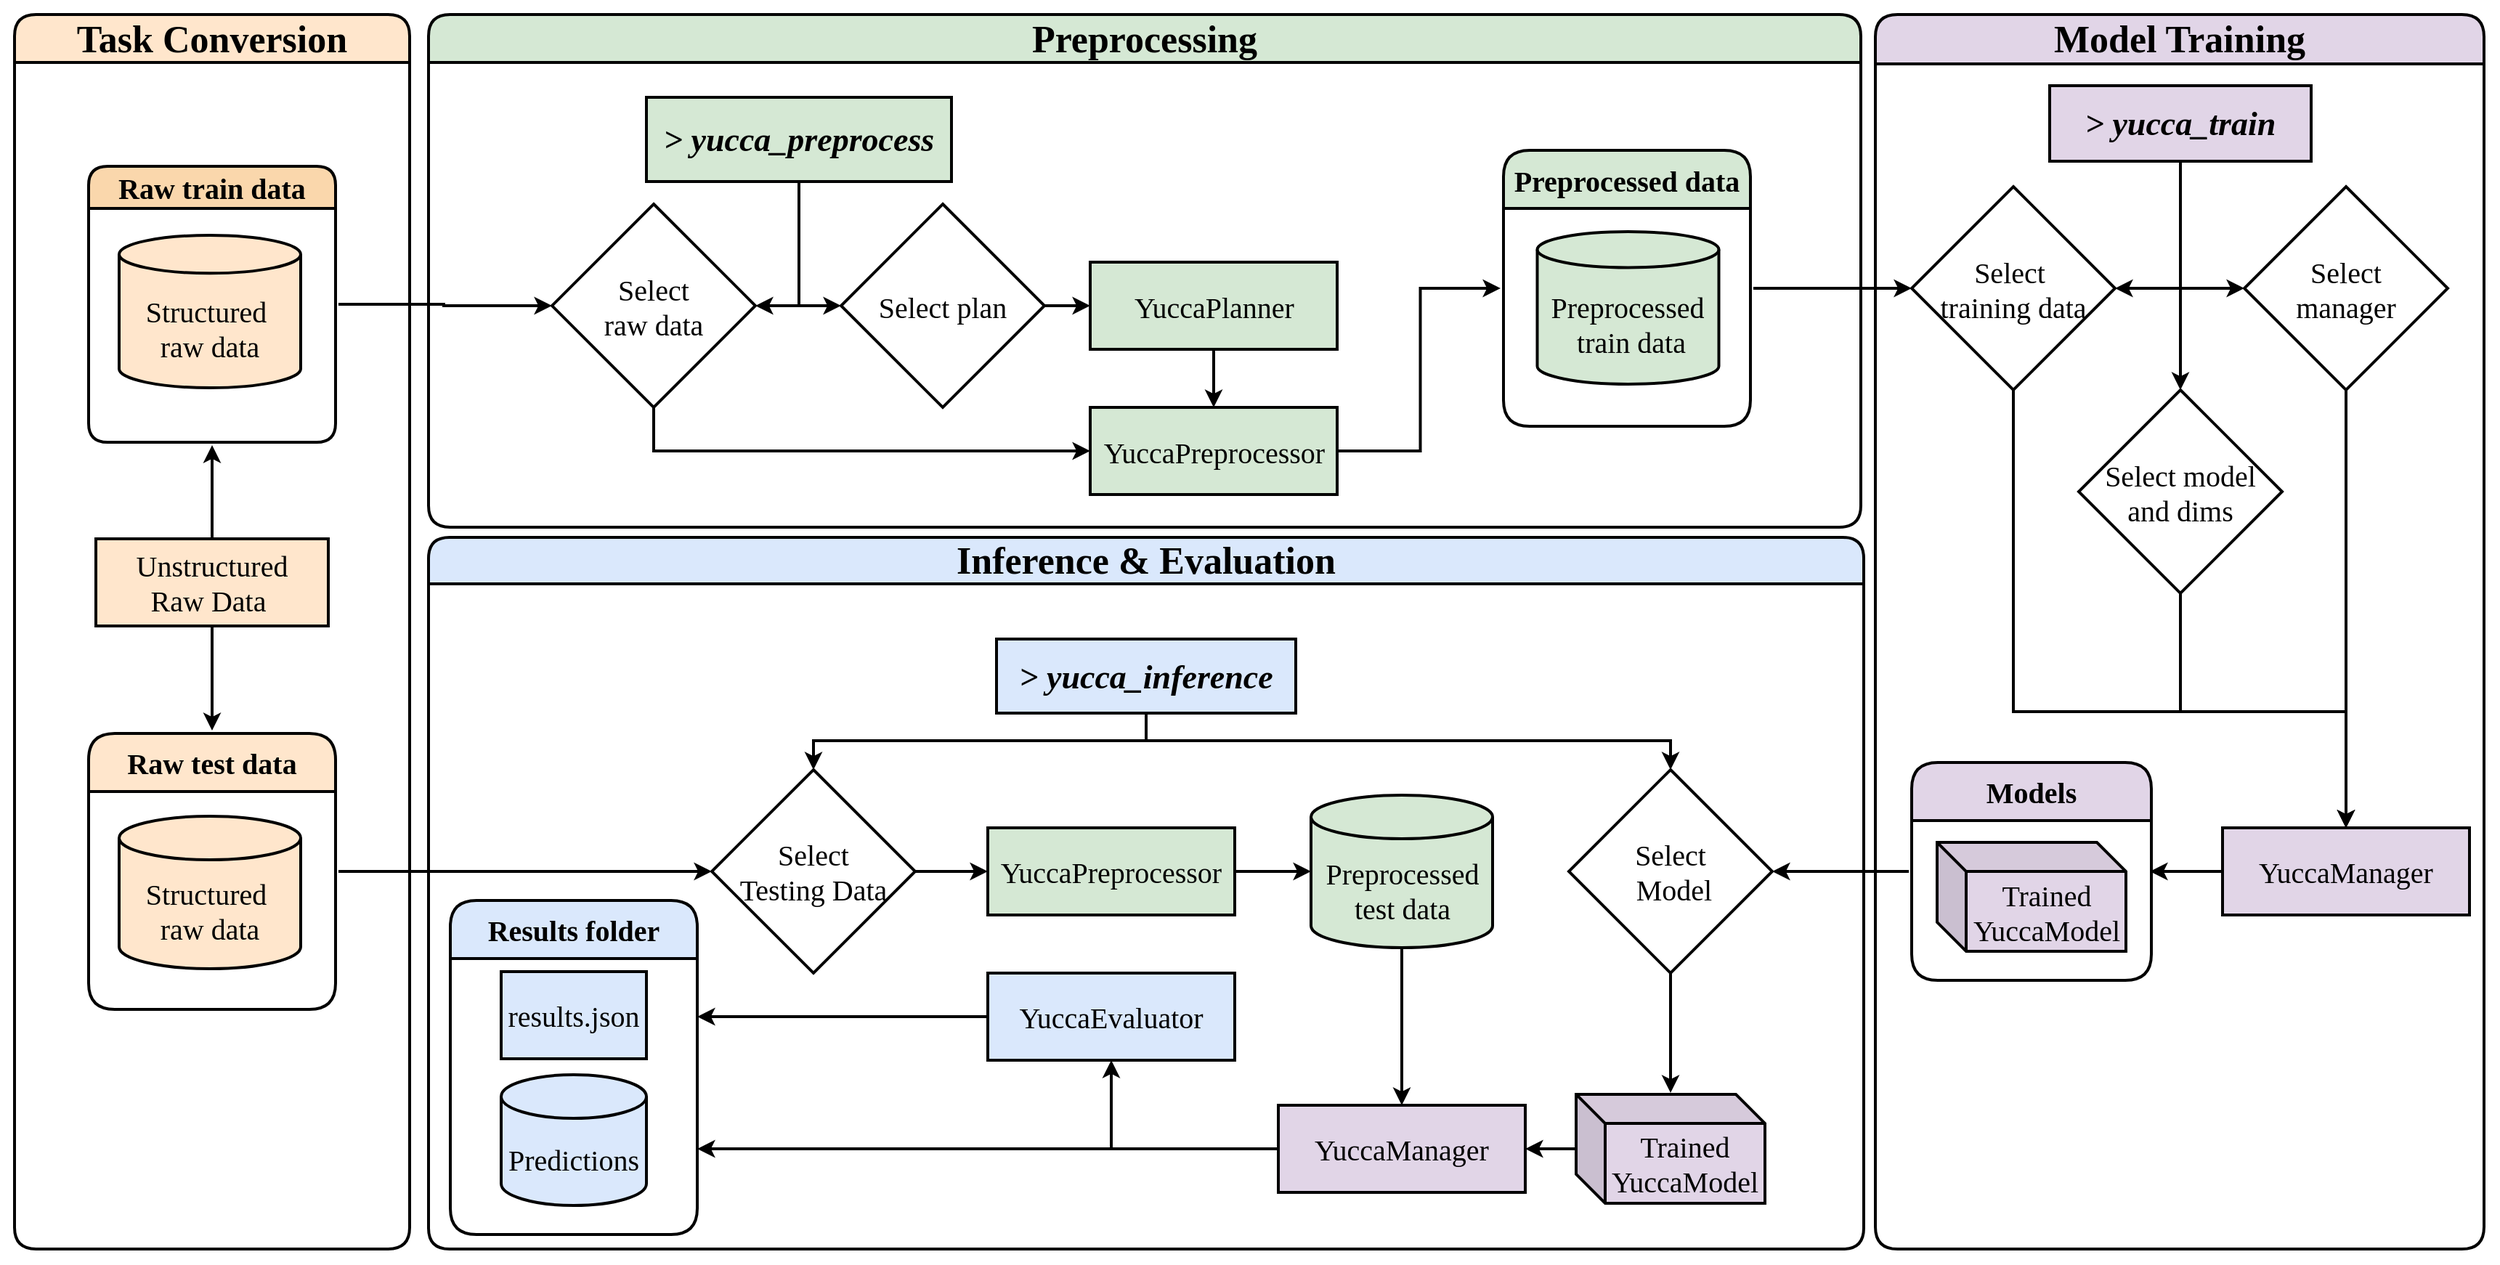 <mxfile version="24.7.1" type="device">
  <diagram id="C5RBs43oDa-KdzZeNtuy" name="Page-1">
    <mxGraphModel dx="5548" dy="-369" grid="1" gridSize="10" guides="1" tooltips="1" connect="1" arrows="1" fold="1" page="1" pageScale="1" pageWidth="1169" pageHeight="827" background="#FFFFFF" math="0" shadow="0">
      <root>
        <mxCell id="WIyWlLk6GJQsqaUBKTNV-0" />
        <mxCell id="WIyWlLk6GJQsqaUBKTNV-1" parent="WIyWlLk6GJQsqaUBKTNV-0" />
        <mxCell id="JBLoFVmNclSvS-BmnXLf-39" value="" style="rounded=0;whiteSpace=wrap;html=1;strokeColor=none;backgroundOutline=0;fillColor=default;fontSize=20;strokeWidth=2;" parent="WIyWlLk6GJQsqaUBKTNV-1" vertex="1">
          <mxGeometry x="-4670" y="840" width="1720" height="870" as="geometry" />
        </mxCell>
        <mxCell id="nukTErjkGAY1zJH9waXO-122" value="&lt;font style=&quot;font-size: 26px;&quot; face=&quot;Times New Roman&quot;&gt;Preprocessing&lt;/font&gt;" style="swimlane;whiteSpace=wrap;html=1;startSize=33;fillColor=#d5e8d4;strokeColor=#000000;swimlaneFillColor=none;fillStyle=auto;perimeterSpacing=2;labelBackgroundColor=none;rounded=1;strokeWidth=2;fontSize=26;" parent="WIyWlLk6GJQsqaUBKTNV-1" vertex="1">
          <mxGeometry x="-4375" y="850" width="986" height="353" as="geometry" />
        </mxCell>
        <mxCell id="nukTErjkGAY1zJH9waXO-96" value="&lt;i style=&quot;font-size: 23px;&quot;&gt;&lt;font style=&quot;font-size: 23px;&quot;&gt;&lt;span style=&quot;font-size: 23px;&quot;&gt;&amp;gt; yucca_preprocess&lt;/span&gt;&lt;/font&gt;&lt;/i&gt;" style="rounded=0;whiteSpace=wrap;html=1;fontSize=23;glass=0;strokeWidth=2;shadow=0;fillColor=#d5e8d4;strokeColor=#000000;fontStyle=1;fontFamily=Times New Roman;" parent="nukTErjkGAY1zJH9waXO-122" vertex="1">
          <mxGeometry x="150" y="57" width="210" height="58" as="geometry" />
        </mxCell>
        <mxCell id="3YRoRoaM6hPN3bZJNHPU-36" style="edgeStyle=orthogonalEdgeStyle;rounded=0;orthogonalLoop=1;jettySize=auto;html=1;entryX=0;entryY=0.5;entryDx=0;entryDy=0;strokeWidth=2;" edge="1" parent="nukTErjkGAY1zJH9waXO-122" source="nukTErjkGAY1zJH9waXO-109" target="nukTErjkGAY1zJH9waXO-62">
          <mxGeometry relative="1" as="geometry">
            <Array as="points">
              <mxPoint x="155" y="300" />
            </Array>
          </mxGeometry>
        </mxCell>
        <mxCell id="nukTErjkGAY1zJH9waXO-109" value="&lt;font face=&quot;Times New Roman&quot; style=&quot;font-size: 20px;&quot;&gt;Select &lt;br style=&quot;font-size: 20px;&quot;&gt;raw data&lt;/font&gt;" style="strokeWidth=2;html=1;shape=mxgraph.flowchart.decision;whiteSpace=wrap;fontSize=20;" parent="nukTErjkGAY1zJH9waXO-122" vertex="1">
          <mxGeometry x="85" y="130.5" width="140" height="140" as="geometry" />
        </mxCell>
        <mxCell id="nukTErjkGAY1zJH9waXO-110" value="&lt;font face=&quot;Times New Roman&quot; style=&quot;font-size: 20px;&quot;&gt;Select plan&lt;/font&gt;" style="strokeWidth=2;html=1;shape=mxgraph.flowchart.decision;whiteSpace=wrap;fontSize=20;" parent="nukTErjkGAY1zJH9waXO-122" vertex="1">
          <mxGeometry x="284" y="130.5" width="140" height="140" as="geometry" />
        </mxCell>
        <mxCell id="3YRoRoaM6hPN3bZJNHPU-31" style="edgeStyle=orthogonalEdgeStyle;rounded=0;orthogonalLoop=1;jettySize=auto;html=1;entryX=0;entryY=0.5;entryDx=0;entryDy=0;strokeWidth=2;" edge="1" parent="nukTErjkGAY1zJH9waXO-122" source="nukTErjkGAY1zJH9waXO-62" target="nukTErjkGAY1zJH9waXO-190">
          <mxGeometry relative="1" as="geometry" />
        </mxCell>
        <mxCell id="nukTErjkGAY1zJH9waXO-62" value="&lt;font face=&quot;Times New Roman&quot; style=&quot;font-size: 20px;&quot;&gt;YuccaPreprocessor&lt;/font&gt;" style="shape=process;whiteSpace=wrap;html=1;backgroundOutline=1;fillColor=#d5e8d4;strokeColor=#000000;rounded=0;strokeWidth=2;size=0;fontSize=20;" parent="nukTErjkGAY1zJH9waXO-122" vertex="1">
          <mxGeometry x="455.5" y="270.5" width="170" height="60" as="geometry" />
        </mxCell>
        <mxCell id="nukTErjkGAY1zJH9waXO-190" value="&lt;font style=&quot;font-size: 20px;&quot;&gt;&lt;font style=&quot;font-size: 20px;&quot; face=&quot;Times New Roman&quot;&gt;Preprocessed data&lt;/font&gt;&lt;br style=&quot;font-size: 20px;&quot;&gt;&lt;/font&gt;" style="swimlane;whiteSpace=wrap;html=1;startSize=40;fillColor=#d5e8d4;strokeColor=#000000;swimlaneFillColor=none;fillStyle=auto;perimeterSpacing=2;labelBackgroundColor=none;rounded=1;strokeWidth=2;fontSize=20;" parent="nukTErjkGAY1zJH9waXO-122" vertex="1">
          <mxGeometry x="740" y="93.5" width="170" height="190" as="geometry" />
        </mxCell>
        <mxCell id="bfl17qqkJTPznGkQq-xS-4" value="&lt;font face=&quot;Times New Roman&quot; style=&quot;font-size: 20px;&quot;&gt;Preprocessed&lt;/font&gt;&lt;div style=&quot;font-size: 20px;&quot;&gt;&lt;font face=&quot;Times New Roman&quot; style=&quot;font-size: 20px;&quot;&gt;&amp;nbsp;train data&lt;/font&gt;&lt;/div&gt;" style="shape=cylinder3;whiteSpace=wrap;html=1;boundedLbl=1;backgroundOutline=1;size=12.366;fillColor=#d5e8d4;strokeColor=#000000;strokeWidth=2;fontSize=20;" parent="nukTErjkGAY1zJH9waXO-190" vertex="1">
          <mxGeometry x="23.25" y="56" width="125" height="105" as="geometry" />
        </mxCell>
        <mxCell id="ooxsaIrrYWnCxej1FQAS-0" value="&lt;font face=&quot;Times New Roman&quot; style=&quot;font-size: 20px;&quot;&gt;YuccaPlanner&lt;/font&gt;" style="shape=process;whiteSpace=wrap;html=1;backgroundOutline=1;fillColor=#d5e8d4;strokeColor=#000000;rounded=0;strokeWidth=2;size=0;fontSize=20;" parent="nukTErjkGAY1zJH9waXO-122" vertex="1">
          <mxGeometry x="455.5" y="170.5" width="170" height="60" as="geometry" />
        </mxCell>
        <mxCell id="nukTErjkGAY1zJH9waXO-119" style="edgeStyle=orthogonalEdgeStyle;rounded=0;orthogonalLoop=1;jettySize=auto;html=1;entryX=0;entryY=0.5;entryDx=0;entryDy=0;strokeWidth=2;fontSize=20;" parent="nukTErjkGAY1zJH9waXO-122" source="nukTErjkGAY1zJH9waXO-110" target="ooxsaIrrYWnCxej1FQAS-0" edge="1">
          <mxGeometry relative="1" as="geometry">
            <mxPoint x="786.5" y="169.5" as="targetPoint" />
          </mxGeometry>
        </mxCell>
        <mxCell id="f_NBtkzVOPzIgA4eHlXI-13" style="edgeStyle=orthogonalEdgeStyle;rounded=0;orthogonalLoop=1;jettySize=auto;html=1;strokeWidth=2;exitX=0.5;exitY=1;exitDx=0;exitDy=0;fontSize=20;" parent="nukTErjkGAY1zJH9waXO-122" source="ooxsaIrrYWnCxej1FQAS-0" target="nukTErjkGAY1zJH9waXO-62" edge="1">
          <mxGeometry relative="1" as="geometry">
            <mxPoint x="843.5" y="206.5" as="sourcePoint" />
            <Array as="points" />
          </mxGeometry>
        </mxCell>
        <mxCell id="3YRoRoaM6hPN3bZJNHPU-28" style="edgeStyle=orthogonalEdgeStyle;rounded=0;orthogonalLoop=1;jettySize=auto;html=1;entryX=1;entryY=0.5;entryDx=0;entryDy=0;entryPerimeter=0;strokeWidth=2;" edge="1" parent="nukTErjkGAY1zJH9waXO-122" source="nukTErjkGAY1zJH9waXO-96" target="nukTErjkGAY1zJH9waXO-109">
          <mxGeometry relative="1" as="geometry" />
        </mxCell>
        <mxCell id="3YRoRoaM6hPN3bZJNHPU-29" style="edgeStyle=orthogonalEdgeStyle;rounded=0;orthogonalLoop=1;jettySize=auto;html=1;entryX=0;entryY=0.5;entryDx=0;entryDy=0;entryPerimeter=0;strokeWidth=2;" edge="1" parent="nukTErjkGAY1zJH9waXO-122" source="nukTErjkGAY1zJH9waXO-96" target="nukTErjkGAY1zJH9waXO-110">
          <mxGeometry relative="1" as="geometry" />
        </mxCell>
        <mxCell id="nukTErjkGAY1zJH9waXO-123" value="&lt;font style=&quot;font-size: 26px;&quot;&gt;&lt;font style=&quot;font-size: 26px;&quot; face=&quot;Times New Roman&quot;&gt;Task Conversion&lt;/font&gt;&lt;br style=&quot;font-size: 26px;&quot;&gt;&lt;/font&gt;" style="swimlane;whiteSpace=wrap;html=1;startSize=33;fillColor=#ffe6cc;strokeColor=#000000;rounded=1;strokeWidth=2;fontSize=26;" parent="WIyWlLk6GJQsqaUBKTNV-1" vertex="1">
          <mxGeometry x="-4660" y="850" width="272" height="850" as="geometry" />
        </mxCell>
        <mxCell id="CAi4KGdcWIm0FLYNl2D_-21" value="&lt;font style=&quot;font-size: 20px;&quot;&gt;&lt;font style=&quot;font-size: 20px;&quot; face=&quot;Times New Roman&quot;&gt;Raw test data &lt;/font&gt;&lt;br style=&quot;font-size: 20px;&quot;&gt;&lt;/font&gt;" style="swimlane;whiteSpace=wrap;html=1;startSize=40;fillColor=#ffe6cc;strokeColor=#000000;swimlaneFillColor=none;fillStyle=auto;perimeterSpacing=2;labelBackgroundColor=none;rounded=1;strokeWidth=2;fontSize=20;" parent="nukTErjkGAY1zJH9waXO-123" vertex="1">
          <mxGeometry x="51" y="495" width="170" height="190" as="geometry" />
        </mxCell>
        <mxCell id="bfl17qqkJTPznGkQq-xS-7" value="&lt;font face=&quot;Times New Roman&quot; style=&quot;font-size: 20px;&quot;&gt;Structured&amp;nbsp;&lt;/font&gt;&lt;div style=&quot;font-size: 20px;&quot;&gt;&lt;font face=&quot;Times New Roman&quot; style=&quot;font-size: 20px;&quot;&gt;raw data&lt;/font&gt;&lt;/div&gt;" style="shape=cylinder3;whiteSpace=wrap;html=1;boundedLbl=1;backgroundOutline=1;size=15;fillColor=#ffe6cc;strokeColor=#000000;strokeWidth=2;fontSize=20;" parent="CAi4KGdcWIm0FLYNl2D_-21" vertex="1">
          <mxGeometry x="21" y="57" width="125" height="105" as="geometry" />
        </mxCell>
        <mxCell id="3YRoRoaM6hPN3bZJNHPU-13" style="edgeStyle=orthogonalEdgeStyle;rounded=0;orthogonalLoop=1;jettySize=auto;html=1;entryX=0.5;entryY=0;entryDx=0;entryDy=0;strokeWidth=2;" edge="1" parent="nukTErjkGAY1zJH9waXO-123" source="nukTErjkGAY1zJH9waXO-175" target="CAi4KGdcWIm0FLYNl2D_-21">
          <mxGeometry relative="1" as="geometry" />
        </mxCell>
        <mxCell id="nukTErjkGAY1zJH9waXO-175" value="&lt;font face=&quot;Times New Roman&quot; style=&quot;font-size: 20px;&quot;&gt;Unstructured&lt;br style=&quot;font-size: 20px;&quot;&gt;Raw Data&amp;nbsp;&lt;/font&gt;" style="shape=parallelogram;perimeter=parallelogramPerimeter;whiteSpace=wrap;html=1;fixedSize=1;strokeWidth=2;size=-11;fillColor=#ffe6cc;strokeColor=#000000;fontSize=20;" parent="nukTErjkGAY1zJH9waXO-123" vertex="1">
          <mxGeometry x="56" y="361" width="160" height="60" as="geometry" />
        </mxCell>
        <mxCell id="nukTErjkGAY1zJH9waXO-125" value="&lt;font style=&quot;font-size: 26px;&quot;&gt;&lt;font style=&quot;font-size: 26px;&quot; face=&quot;Times New Roman&quot;&gt;Model Training&lt;/font&gt;&lt;br style=&quot;font-size: 26px;&quot;&gt;&lt;/font&gt;" style="swimlane;whiteSpace=wrap;html=1;startSize=34;fillColor=#e1d5e7;strokeColor=#000000;swimlaneFillColor=none;fillStyle=auto;perimeterSpacing=2;labelBackgroundColor=none;rounded=1;strokeWidth=2;shadow=0;swimlaneLine=1;fontSize=26;" parent="WIyWlLk6GJQsqaUBKTNV-1" vertex="1">
          <mxGeometry x="-3379" y="850" width="419" height="850" as="geometry" />
        </mxCell>
        <mxCell id="nukTErjkGAY1zJH9waXO-206" value="&lt;font style=&quot;font-size: 20px;&quot;&gt;&lt;font face=&quot;Times New Roman&quot; style=&quot;font-size: 20px;&quot;&gt;Models&lt;/font&gt;&lt;br style=&quot;font-size: 20px;&quot;&gt;&lt;/font&gt;" style="swimlane;whiteSpace=wrap;html=1;startSize=40;fillColor=#e1d5e7;strokeColor=#000000;swimlaneFillColor=none;fillStyle=auto;perimeterSpacing=2;labelBackgroundColor=none;rounded=1;direction=east;strokeWidth=2;fontSize=20;" parent="nukTErjkGAY1zJH9waXO-125" vertex="1">
          <mxGeometry x="25" y="515" width="165" height="150" as="geometry" />
        </mxCell>
        <mxCell id="bfl17qqkJTPznGkQq-xS-9" value="&lt;font face=&quot;Times New Roman&quot; style=&quot;font-size: 20px;&quot;&gt;Trained YuccaModel&lt;/font&gt;" style="shape=cube;whiteSpace=wrap;html=1;boundedLbl=1;backgroundOutline=1;darkOpacity=0.05;darkOpacity2=0.1;fillColor=#e1d5e7;strokeColor=#000000;strokeWidth=2;fontSize=20;" parent="nukTErjkGAY1zJH9waXO-206" vertex="1">
          <mxGeometry x="17.5" y="55" width="130" height="75" as="geometry" />
        </mxCell>
        <mxCell id="3YRoRoaM6hPN3bZJNHPU-41" style="edgeStyle=orthogonalEdgeStyle;rounded=0;orthogonalLoop=1;jettySize=auto;html=1;strokeWidth=2;" edge="1" parent="nukTErjkGAY1zJH9waXO-125" source="nukTErjkGAY1zJH9waXO-159">
          <mxGeometry relative="1" as="geometry">
            <mxPoint x="189" y="590" as="targetPoint" />
          </mxGeometry>
        </mxCell>
        <mxCell id="nukTErjkGAY1zJH9waXO-159" value="&lt;font face=&quot;Times New Roman&quot; style=&quot;font-size: 20px;&quot;&gt;YuccaManager&lt;/font&gt;" style="shape=process;whiteSpace=wrap;html=1;backgroundOutline=1;fillColor=#e1d5e7;strokeColor=#000000;rounded=0;strokeWidth=2;size=0;fontSize=20;" parent="nukTErjkGAY1zJH9waXO-125" vertex="1">
          <mxGeometry x="239" y="560" width="170" height="60" as="geometry" />
        </mxCell>
        <mxCell id="3YRoRoaM6hPN3bZJNHPU-32" style="edgeStyle=orthogonalEdgeStyle;rounded=0;orthogonalLoop=1;jettySize=auto;html=1;entryX=0.5;entryY=0;entryDx=0;entryDy=0;strokeWidth=2;" edge="1" parent="nukTErjkGAY1zJH9waXO-125" source="nukTErjkGAY1zJH9waXO-143" target="nukTErjkGAY1zJH9waXO-159">
          <mxGeometry relative="1" as="geometry" />
        </mxCell>
        <mxCell id="nukTErjkGAY1zJH9waXO-143" value="&lt;font face=&quot;Times New Roman&quot; style=&quot;font-size: 20px;&quot;&gt;Select &lt;br style=&quot;font-size: 20px;&quot;&gt;manager&lt;/font&gt;" style="strokeWidth=2;html=1;shape=mxgraph.flowchart.decision;whiteSpace=wrap;fontSize=20;" parent="nukTErjkGAY1zJH9waXO-125" vertex="1">
          <mxGeometry x="254" y="118.5" width="140" height="140" as="geometry" />
        </mxCell>
        <mxCell id="3YRoRoaM6hPN3bZJNHPU-34" style="edgeStyle=orthogonalEdgeStyle;rounded=0;orthogonalLoop=1;jettySize=auto;html=1;entryX=0.5;entryY=0;entryDx=0;entryDy=0;strokeWidth=2;" edge="1" parent="nukTErjkGAY1zJH9waXO-125" source="nukTErjkGAY1zJH9waXO-142" target="nukTErjkGAY1zJH9waXO-159">
          <mxGeometry relative="1" as="geometry">
            <Array as="points">
              <mxPoint x="95" y="480" />
              <mxPoint x="324" y="480" />
            </Array>
          </mxGeometry>
        </mxCell>
        <mxCell id="nukTErjkGAY1zJH9waXO-142" value="&lt;font face=&quot;Times New Roman&quot; style=&quot;font-size: 20px;&quot;&gt;Select&amp;nbsp;&lt;/font&gt;&lt;div style=&quot;font-size: 20px;&quot;&gt;&lt;font face=&quot;Times New Roman&quot; style=&quot;font-size: 20px;&quot;&gt;training data&lt;/font&gt;&lt;/div&gt;" style="strokeWidth=2;html=1;shape=mxgraph.flowchart.decision;whiteSpace=wrap;fontSize=20;" parent="nukTErjkGAY1zJH9waXO-125" vertex="1">
          <mxGeometry x="25" y="118.5" width="140" height="140" as="geometry" />
        </mxCell>
        <mxCell id="3YRoRoaM6hPN3bZJNHPU-33" style="edgeStyle=orthogonalEdgeStyle;rounded=0;orthogonalLoop=1;jettySize=auto;html=1;entryX=0.5;entryY=0;entryDx=0;entryDy=0;strokeWidth=2;" edge="1" parent="nukTErjkGAY1zJH9waXO-125" source="nukTErjkGAY1zJH9waXO-152" target="nukTErjkGAY1zJH9waXO-159">
          <mxGeometry relative="1" as="geometry">
            <Array as="points">
              <mxPoint x="210" y="480" />
              <mxPoint x="324" y="480" />
            </Array>
          </mxGeometry>
        </mxCell>
        <mxCell id="nukTErjkGAY1zJH9waXO-152" value="&lt;font face=&quot;Times New Roman&quot; style=&quot;font-size: 20px;&quot;&gt;Select model &lt;br style=&quot;font-size: 20px;&quot;&gt;and dims&lt;/font&gt;" style="strokeWidth=2;html=1;shape=mxgraph.flowchart.decision;whiteSpace=wrap;fontSize=20;" parent="nukTErjkGAY1zJH9waXO-125" vertex="1">
          <mxGeometry x="140" y="258.5" width="140" height="140" as="geometry" />
        </mxCell>
        <mxCell id="nukTErjkGAY1zJH9waXO-141" value="&lt;i style=&quot;font-size: 23px;&quot;&gt;&lt;font style=&quot;font-size: 23px;&quot;&gt;&lt;font style=&quot;font-size: 23px;&quot; face=&quot;Times New Roman&quot;&gt;&lt;b style=&quot;font-size: 23px;&quot;&gt;&amp;gt; yucca_train&lt;/b&gt;&lt;/font&gt;&lt;br style=&quot;font-size: 23px;&quot;&gt;&lt;/font&gt;&lt;/i&gt;" style="rounded=0;whiteSpace=wrap;html=1;fontSize=23;glass=0;strokeWidth=2;shadow=0;strokeColor=#000000;fillColor=#e1d5e7;" parent="nukTErjkGAY1zJH9waXO-125" vertex="1">
          <mxGeometry x="120" y="49" width="180" height="52" as="geometry" />
        </mxCell>
        <mxCell id="3YRoRoaM6hPN3bZJNHPU-6" style="edgeStyle=orthogonalEdgeStyle;rounded=0;orthogonalLoop=1;jettySize=auto;html=1;entryX=0;entryY=0.5;entryDx=0;entryDy=0;entryPerimeter=0;strokeWidth=2;" edge="1" parent="nukTErjkGAY1zJH9waXO-125" source="nukTErjkGAY1zJH9waXO-141" target="nukTErjkGAY1zJH9waXO-143">
          <mxGeometry relative="1" as="geometry" />
        </mxCell>
        <mxCell id="3YRoRoaM6hPN3bZJNHPU-7" style="edgeStyle=orthogonalEdgeStyle;rounded=0;orthogonalLoop=1;jettySize=auto;html=1;entryX=1;entryY=0.5;entryDx=0;entryDy=0;entryPerimeter=0;strokeWidth=2;" edge="1" parent="nukTErjkGAY1zJH9waXO-125" source="nukTErjkGAY1zJH9waXO-141" target="nukTErjkGAY1zJH9waXO-142">
          <mxGeometry relative="1" as="geometry" />
        </mxCell>
        <mxCell id="3YRoRoaM6hPN3bZJNHPU-37" style="edgeStyle=orthogonalEdgeStyle;rounded=0;orthogonalLoop=1;jettySize=auto;html=1;entryX=0.5;entryY=0;entryDx=0;entryDy=0;entryPerimeter=0;strokeWidth=2;" edge="1" parent="nukTErjkGAY1zJH9waXO-125" source="nukTErjkGAY1zJH9waXO-141" target="nukTErjkGAY1zJH9waXO-152">
          <mxGeometry relative="1" as="geometry" />
        </mxCell>
        <mxCell id="nukTErjkGAY1zJH9waXO-217" value="&lt;font style=&quot;&quot;&gt;&lt;font face=&quot;Times New Roman&quot; style=&quot;font-size: 26px;&quot;&gt;Inference &amp;amp; Evaluation&lt;/font&gt;&lt;br style=&quot;font-size: 20px;&quot;&gt;&lt;/font&gt;" style="swimlane;whiteSpace=wrap;html=1;startSize=32;fillColor=#dae8fc;strokeColor=#000000;swimlaneFillColor=none;fillStyle=auto;perimeterSpacing=2;labelBackgroundColor=none;rounded=1;strokeWidth=2;labelBorderColor=none;swimlaneLine=1;fontSize=20;" parent="WIyWlLk6GJQsqaUBKTNV-1" vertex="1">
          <mxGeometry x="-4375" y="1210" width="988" height="490" as="geometry" />
        </mxCell>
        <mxCell id="nukTErjkGAY1zJH9waXO-224" value="&lt;i style=&quot;font-size: 23px;&quot;&gt;&lt;font style=&quot;font-size: 23px;&quot;&gt;&lt;font style=&quot;font-size: 23px;&quot; face=&quot;Times New Roman&quot;&gt;&lt;b style=&quot;font-size: 23px;&quot;&gt;&amp;gt; yucca_inference&lt;/b&gt;&lt;/font&gt;&lt;br style=&quot;font-size: 23px;&quot;&gt;&lt;/font&gt;&lt;/i&gt;" style="rounded=0;whiteSpace=wrap;html=1;fontSize=23;glass=0;strokeWidth=2;shadow=0;strokeColor=#000000;fillColor=#dae8fc;" parent="nukTErjkGAY1zJH9waXO-217" vertex="1">
          <mxGeometry x="391" y="70" width="206" height="51" as="geometry" />
        </mxCell>
        <mxCell id="JBLoFVmNclSvS-BmnXLf-14" style="edgeStyle=orthogonalEdgeStyle;rounded=0;orthogonalLoop=1;jettySize=auto;html=1;entryX=0;entryY=0.5;entryDx=0;entryDy=0;strokeWidth=2;fontSize=20;" parent="nukTErjkGAY1zJH9waXO-217" source="nukTErjkGAY1zJH9waXO-225" target="CAi4KGdcWIm0FLYNl2D_-2" edge="1">
          <mxGeometry relative="1" as="geometry" />
        </mxCell>
        <mxCell id="nukTErjkGAY1zJH9waXO-225" value="&lt;font face=&quot;Times New Roman&quot; style=&quot;font-size: 20px;&quot;&gt;Select &lt;br style=&quot;font-size: 20px;&quot;&gt;Testing Data&lt;/font&gt;" style="strokeWidth=2;html=1;shape=mxgraph.flowchart.decision;whiteSpace=wrap;fontSize=20;" parent="nukTErjkGAY1zJH9waXO-217" vertex="1">
          <mxGeometry x="195" y="160" width="140" height="140" as="geometry" />
        </mxCell>
        <mxCell id="nukTErjkGAY1zJH9waXO-227" value="&lt;font face=&quot;Times New Roman&quot; style=&quot;font-size: 20px;&quot;&gt;Select&lt;br style=&quot;font-size: 20px;&quot;&gt;&amp;nbsp;Model&lt;/font&gt;" style="strokeWidth=2;html=1;shape=mxgraph.flowchart.decision;whiteSpace=wrap;fontSize=20;" parent="nukTErjkGAY1zJH9waXO-217" vertex="1">
          <mxGeometry x="785" y="160" width="140" height="140" as="geometry" />
        </mxCell>
        <mxCell id="3YRoRoaM6hPN3bZJNHPU-15" style="edgeStyle=orthogonalEdgeStyle;rounded=0;orthogonalLoop=1;jettySize=auto;html=1;entryX=1;entryY=0.5;entryDx=0;entryDy=0;strokeWidth=2;" edge="1" parent="nukTErjkGAY1zJH9waXO-217" source="nukTErjkGAY1zJH9waXO-266" target="CAi4KGdcWIm0FLYNl2D_-13">
          <mxGeometry relative="1" as="geometry" />
        </mxCell>
        <mxCell id="nukTErjkGAY1zJH9waXO-266" value="&lt;font face=&quot;Times New Roman&quot; style=&quot;font-size: 20px;&quot;&gt;Trained YuccaModel&lt;/font&gt;" style="shape=cube;whiteSpace=wrap;html=1;boundedLbl=1;backgroundOutline=1;darkOpacity=0.05;darkOpacity2=0.1;fillColor=#e1d5e7;strokeColor=#000000;strokeWidth=2;fontSize=20;" parent="nukTErjkGAY1zJH9waXO-217" vertex="1">
          <mxGeometry x="790" y="383.5" width="130" height="75" as="geometry" />
        </mxCell>
        <mxCell id="CAi4KGdcWIm0FLYNl2D_-2" value="&lt;font face=&quot;Times New Roman&quot; style=&quot;font-size: 20px;&quot;&gt;YuccaPreprocessor&lt;/font&gt;" style="shape=process;whiteSpace=wrap;html=1;backgroundOutline=1;fillColor=#d5e8d4;strokeColor=#000000;rounded=0;strokeWidth=2;size=0;fontSize=20;" parent="nukTErjkGAY1zJH9waXO-217" vertex="1">
          <mxGeometry x="385" y="200" width="170" height="60" as="geometry" />
        </mxCell>
        <mxCell id="JBLoFVmNclSvS-BmnXLf-12" style="edgeStyle=orthogonalEdgeStyle;rounded=0;orthogonalLoop=1;jettySize=auto;html=1;entryX=0.5;entryY=0;entryDx=0;entryDy=0;exitX=0.5;exitY=1;exitDx=0;exitDy=0;exitPerimeter=0;strokeWidth=2;fontSize=20;" parent="nukTErjkGAY1zJH9waXO-217" source="bfl17qqkJTPznGkQq-xS-5" target="CAi4KGdcWIm0FLYNl2D_-13" edge="1">
          <mxGeometry relative="1" as="geometry">
            <mxPoint x="655.0" y="260" as="sourcePoint" />
          </mxGeometry>
        </mxCell>
        <mxCell id="JBLoFVmNclSvS-BmnXLf-27" style="edgeStyle=orthogonalEdgeStyle;rounded=0;orthogonalLoop=1;jettySize=auto;html=1;entryX=0.5;entryY=1;entryDx=0;entryDy=0;strokeWidth=2;fontSize=20;" parent="nukTErjkGAY1zJH9waXO-217" source="CAi4KGdcWIm0FLYNl2D_-13" target="nukTErjkGAY1zJH9waXO-256" edge="1">
          <mxGeometry relative="1" as="geometry" />
        </mxCell>
        <mxCell id="3YRoRoaM6hPN3bZJNHPU-27" style="edgeStyle=orthogonalEdgeStyle;rounded=0;orthogonalLoop=1;jettySize=auto;html=1;strokeWidth=2;" edge="1" parent="nukTErjkGAY1zJH9waXO-217" source="CAi4KGdcWIm0FLYNl2D_-13">
          <mxGeometry relative="1" as="geometry">
            <mxPoint x="185" y="421" as="targetPoint" />
          </mxGeometry>
        </mxCell>
        <mxCell id="CAi4KGdcWIm0FLYNl2D_-13" value="&lt;font face=&quot;Times New Roman&quot; style=&quot;font-size: 20px;&quot;&gt;YuccaManager&lt;/font&gt;" style="shape=process;whiteSpace=wrap;html=1;backgroundOutline=1;fillColor=#e1d5e7;strokeColor=#000000;rounded=0;strokeWidth=2;size=0;fontSize=20;" parent="nukTErjkGAY1zJH9waXO-217" vertex="1">
          <mxGeometry x="585" y="391" width="170" height="60" as="geometry" />
        </mxCell>
        <mxCell id="bfl17qqkJTPznGkQq-xS-5" value="&lt;font face=&quot;Times New Roman&quot; style=&quot;font-size: 20px;&quot;&gt;Preprocessed test data&lt;/font&gt;" style="shape=cylinder3;whiteSpace=wrap;html=1;boundedLbl=1;backgroundOutline=1;size=15;fillColor=#d5e8d4;strokeColor=#000000;strokeWidth=2;fontSize=20;" parent="nukTErjkGAY1zJH9waXO-217" vertex="1">
          <mxGeometry x="607.5" y="177.5" width="125" height="105" as="geometry" />
        </mxCell>
        <mxCell id="JBLoFVmNclSvS-BmnXLf-13" style="edgeStyle=orthogonalEdgeStyle;rounded=0;orthogonalLoop=1;jettySize=auto;html=1;entryX=0.5;entryY=-0.014;entryDx=0;entryDy=0;entryPerimeter=0;strokeWidth=2;fontSize=20;" parent="nukTErjkGAY1zJH9waXO-217" source="nukTErjkGAY1zJH9waXO-227" target="nukTErjkGAY1zJH9waXO-266" edge="1">
          <mxGeometry relative="1" as="geometry" />
        </mxCell>
        <mxCell id="3YRoRoaM6hPN3bZJNHPU-35" style="edgeStyle=orthogonalEdgeStyle;rounded=0;orthogonalLoop=1;jettySize=auto;html=1;strokeWidth=2;" edge="1" parent="nukTErjkGAY1zJH9waXO-217" source="nukTErjkGAY1zJH9waXO-256">
          <mxGeometry relative="1" as="geometry">
            <mxPoint x="185" y="330" as="targetPoint" />
          </mxGeometry>
        </mxCell>
        <mxCell id="nukTErjkGAY1zJH9waXO-256" value="&lt;font face=&quot;Times New Roman&quot; style=&quot;font-size: 20px;&quot;&gt;YuccaEvaluator&lt;/font&gt;" style="shape=process;whiteSpace=wrap;html=1;backgroundOutline=1;fillColor=#dae8fc;strokeColor=#000000;rounded=0;strokeWidth=2;size=0;fontSize=20;" parent="nukTErjkGAY1zJH9waXO-217" vertex="1">
          <mxGeometry x="385" y="300" width="170" height="60" as="geometry" />
        </mxCell>
        <mxCell id="JBLoFVmNclSvS-BmnXLf-15" style="edgeStyle=orthogonalEdgeStyle;rounded=0;orthogonalLoop=1;jettySize=auto;html=1;entryX=0;entryY=0.5;entryDx=0;entryDy=0;entryPerimeter=0;strokeWidth=2;fontSize=20;" parent="nukTErjkGAY1zJH9waXO-217" source="CAi4KGdcWIm0FLYNl2D_-2" target="bfl17qqkJTPznGkQq-xS-5" edge="1">
          <mxGeometry relative="1" as="geometry" />
        </mxCell>
        <mxCell id="nukTErjkGAY1zJH9waXO-223" value="&lt;font style=&quot;font-size: 20px;&quot;&gt;&lt;font face=&quot;Times New Roman&quot; style=&quot;font-size: 20px;&quot;&gt;Results folder&lt;/font&gt;&lt;br style=&quot;font-size: 20px;&quot;&gt;&lt;/font&gt;" style="swimlane;whiteSpace=wrap;html=1;startSize=40;fillColor=#dae8fc;strokeColor=#000000;swimlaneFillColor=none;fillStyle=auto;perimeterSpacing=2;labelBackgroundColor=none;rounded=1;strokeWidth=2;fontSize=20;" parent="nukTErjkGAY1zJH9waXO-217" vertex="1">
          <mxGeometry x="15" y="250" width="170" height="230" as="geometry" />
        </mxCell>
        <mxCell id="nukTErjkGAY1zJH9waXO-311" value="&lt;font face=&quot;Times New Roman&quot; style=&quot;font-size: 20px;&quot;&gt;results.json&lt;/font&gt;" style="shape=card;whiteSpace=wrap;html=1;fillColor=#dae8fc;strokeColor=#000000;strokeWidth=2;size=0;fontSize=20;" parent="nukTErjkGAY1zJH9waXO-223" vertex="1">
          <mxGeometry x="35" y="49" width="100" height="60" as="geometry" />
        </mxCell>
        <mxCell id="bfl17qqkJTPznGkQq-xS-8" value="&lt;font face=&quot;Times New Roman&quot; style=&quot;font-size: 20px;&quot;&gt;Predictions&lt;/font&gt;" style="shape=cylinder3;whiteSpace=wrap;html=1;boundedLbl=1;backgroundOutline=1;size=15;fillColor=#dae8fc;strokeColor=#000000;strokeWidth=2;fontSize=20;" parent="nukTErjkGAY1zJH9waXO-223" vertex="1">
          <mxGeometry x="35" y="120" width="100" height="90" as="geometry" />
        </mxCell>
        <mxCell id="3YRoRoaM6hPN3bZJNHPU-38" style="edgeStyle=orthogonalEdgeStyle;rounded=0;orthogonalLoop=1;jettySize=auto;html=1;entryX=0.5;entryY=0;entryDx=0;entryDy=0;entryPerimeter=0;strokeWidth=2;" edge="1" parent="nukTErjkGAY1zJH9waXO-217" source="nukTErjkGAY1zJH9waXO-224" target="nukTErjkGAY1zJH9waXO-225">
          <mxGeometry relative="1" as="geometry">
            <Array as="points">
              <mxPoint x="494" y="140" />
              <mxPoint x="265" y="140" />
            </Array>
          </mxGeometry>
        </mxCell>
        <mxCell id="3YRoRoaM6hPN3bZJNHPU-39" style="edgeStyle=orthogonalEdgeStyle;rounded=0;orthogonalLoop=1;jettySize=auto;html=1;entryX=0.5;entryY=0;entryDx=0;entryDy=0;entryPerimeter=0;strokeWidth=2;" edge="1" parent="nukTErjkGAY1zJH9waXO-217" source="nukTErjkGAY1zJH9waXO-224" target="nukTErjkGAY1zJH9waXO-227">
          <mxGeometry relative="1" as="geometry">
            <Array as="points">
              <mxPoint x="494" y="140" />
              <mxPoint x="855" y="140" />
            </Array>
          </mxGeometry>
        </mxCell>
        <mxCell id="CAi4KGdcWIm0FLYNl2D_-74" style="edgeStyle=orthogonalEdgeStyle;rounded=0;orthogonalLoop=1;jettySize=auto;html=1;entryX=0.967;entryY=0.6;entryDx=0;entryDy=0;entryPerimeter=0;strokeWidth=2;fontSize=20;" parent="WIyWlLk6GJQsqaUBKTNV-1" edge="1">
          <mxGeometry relative="1" as="geometry">
            <mxPoint x="-4658" y="1299" as="sourcePoint" />
            <mxPoint x="-4658" y="1299" as="targetPoint" />
          </mxGeometry>
        </mxCell>
        <mxCell id="JBLoFVmNclSvS-BmnXLf-31" style="edgeStyle=orthogonalEdgeStyle;rounded=0;orthogonalLoop=1;jettySize=auto;html=1;entryX=1;entryY=0.5;entryDx=0;entryDy=0;entryPerimeter=0;strokeWidth=2;fontSize=20;" parent="WIyWlLk6GJQsqaUBKTNV-1" source="nukTErjkGAY1zJH9waXO-206" target="nukTErjkGAY1zJH9waXO-227" edge="1">
          <mxGeometry relative="1" as="geometry" />
        </mxCell>
        <mxCell id="JBLoFVmNclSvS-BmnXLf-33" style="edgeStyle=orthogonalEdgeStyle;rounded=0;orthogonalLoop=1;jettySize=auto;html=1;entryX=0;entryY=0.5;entryDx=0;entryDy=0;entryPerimeter=0;strokeWidth=2;fontSize=20;" parent="WIyWlLk6GJQsqaUBKTNV-1" source="nukTErjkGAY1zJH9waXO-190" target="nukTErjkGAY1zJH9waXO-142" edge="1">
          <mxGeometry relative="1" as="geometry">
            <Array as="points">
              <mxPoint x="-3450" y="1039" />
              <mxPoint x="-3450" y="1039" />
            </Array>
          </mxGeometry>
        </mxCell>
        <mxCell id="nukTErjkGAY1zJH9waXO-196" value="&lt;font style=&quot;font-size: 20px;&quot;&gt;&lt;font face=&quot;Times New Roman&quot; style=&quot;font-size: 20px;&quot;&gt;Raw train data&lt;/font&gt;&lt;br style=&quot;font-size: 20px;&quot;&gt;&lt;/font&gt;" style="swimlane;whiteSpace=wrap;html=1;startSize=29;fillColor=#fad7ac;strokeColor=#000000;swimlaneFillColor=none;fillStyle=auto;perimeterSpacing=2;labelBackgroundColor=none;rounded=1;strokeWidth=2;fontSize=20;" parent="WIyWlLk6GJQsqaUBKTNV-1" vertex="1">
          <mxGeometry x="-4609" y="954.5" width="170" height="190" as="geometry">
            <mxRectangle x="-136.5" y="134.5" width="120" height="30" as="alternateBounds" />
          </mxGeometry>
        </mxCell>
        <mxCell id="bfl17qqkJTPznGkQq-xS-6" value="&lt;font face=&quot;Times New Roman&quot; style=&quot;font-size: 20px;&quot;&gt;Structured&amp;nbsp;&lt;/font&gt;&lt;div style=&quot;font-size: 20px;&quot;&gt;&lt;font face=&quot;Times New Roman&quot; style=&quot;font-size: 20px;&quot;&gt;raw data&lt;/font&gt;&lt;/div&gt;" style="shape=cylinder3;whiteSpace=wrap;html=1;boundedLbl=1;backgroundOutline=1;size=13.072;fillColor=#ffe6cc;strokeColor=#000000;strokeWidth=2;fontSize=20;" parent="nukTErjkGAY1zJH9waXO-196" vertex="1">
          <mxGeometry x="21" y="47.5" width="125" height="105" as="geometry" />
        </mxCell>
        <mxCell id="3YRoRoaM6hPN3bZJNHPU-10" style="edgeStyle=orthogonalEdgeStyle;rounded=0;orthogonalLoop=1;jettySize=auto;html=1;entryX=0;entryY=0.5;entryDx=0;entryDy=0;entryPerimeter=0;strokeWidth=2;" edge="1" parent="WIyWlLk6GJQsqaUBKTNV-1" source="nukTErjkGAY1zJH9waXO-196" target="nukTErjkGAY1zJH9waXO-109">
          <mxGeometry relative="1" as="geometry" />
        </mxCell>
        <mxCell id="3YRoRoaM6hPN3bZJNHPU-12" style="edgeStyle=orthogonalEdgeStyle;rounded=0;orthogonalLoop=1;jettySize=auto;html=1;entryX=0.5;entryY=1;entryDx=0;entryDy=0;strokeWidth=2;" edge="1" parent="WIyWlLk6GJQsqaUBKTNV-1" source="nukTErjkGAY1zJH9waXO-175" target="nukTErjkGAY1zJH9waXO-196">
          <mxGeometry relative="1" as="geometry" />
        </mxCell>
        <mxCell id="3YRoRoaM6hPN3bZJNHPU-21" style="edgeStyle=orthogonalEdgeStyle;rounded=0;orthogonalLoop=1;jettySize=auto;html=1;entryX=0;entryY=0.5;entryDx=0;entryDy=0;entryPerimeter=0;strokeWidth=2;" edge="1" parent="WIyWlLk6GJQsqaUBKTNV-1" source="CAi4KGdcWIm0FLYNl2D_-21" target="nukTErjkGAY1zJH9waXO-225">
          <mxGeometry relative="1" as="geometry" />
        </mxCell>
      </root>
    </mxGraphModel>
  </diagram>
</mxfile>
